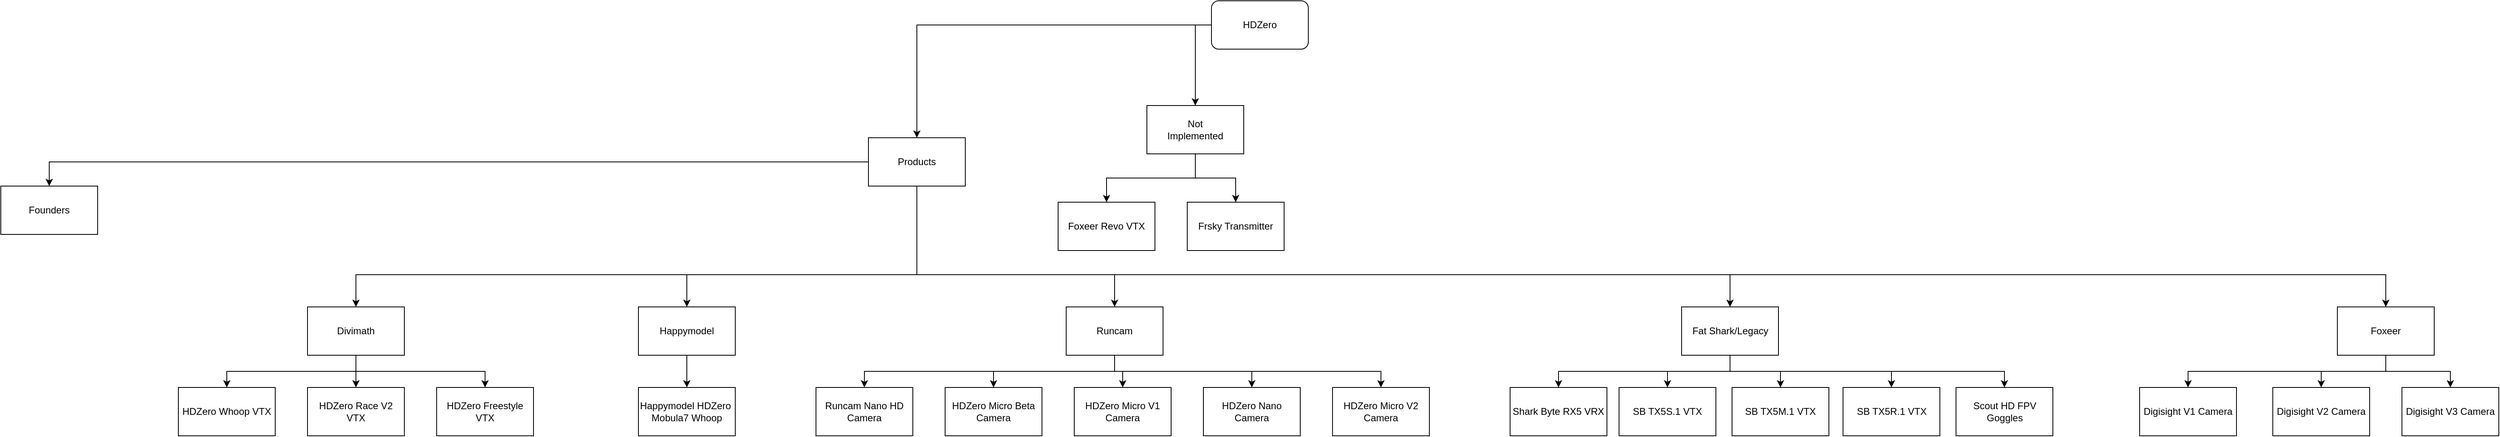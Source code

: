 <mxfile version="16.6.4" type="device" pages="2"><diagram id="5rUNVDJ7e4o29V96a5Il" name="Products"><mxGraphModel dx="2076" dy="1154" grid="1" gridSize="10" guides="1" tooltips="1" connect="1" arrows="1" fold="1" page="1" pageScale="1" pageWidth="3300" pageHeight="4681" math="0" shadow="0"><root><mxCell id="0"/><mxCell id="1" parent="0"/><mxCell id="U8sCLM4hxBj1HyvVSMQx-4" style="edgeStyle=orthogonalEdgeStyle;rounded=0;orthogonalLoop=1;jettySize=auto;html=1;exitX=0;exitY=0.5;exitDx=0;exitDy=0;" parent="1" source="U8sCLM4hxBj1HyvVSMQx-1" target="U8sCLM4hxBj1HyvVSMQx-2" edge="1"><mxGeometry relative="1" as="geometry"/></mxCell><mxCell id="36i3zRROXibvA5lCeMhO-9" style="edgeStyle=orthogonalEdgeStyle;rounded=0;orthogonalLoop=1;jettySize=auto;html=1;exitX=0;exitY=0.5;exitDx=0;exitDy=0;entryX=0.5;entryY=0;entryDx=0;entryDy=0;" parent="1" source="U8sCLM4hxBj1HyvVSMQx-1" target="36i3zRROXibvA5lCeMhO-7" edge="1"><mxGeometry relative="1" as="geometry"/></mxCell><mxCell id="U8sCLM4hxBj1HyvVSMQx-1" value="HDZero" style="rounded=1;whiteSpace=wrap;html=1;" parent="1" vertex="1"><mxGeometry x="1560" y="20" width="120" height="60" as="geometry"/></mxCell><mxCell id="U8sCLM4hxBj1HyvVSMQx-7" style="edgeStyle=orthogonalEdgeStyle;rounded=0;orthogonalLoop=1;jettySize=auto;html=1;exitX=0;exitY=0.5;exitDx=0;exitDy=0;entryX=0.5;entryY=0;entryDx=0;entryDy=0;" parent="1" source="U8sCLM4hxBj1HyvVSMQx-2" target="U8sCLM4hxBj1HyvVSMQx-5" edge="1"><mxGeometry relative="1" as="geometry"/></mxCell><mxCell id="UuH1NexWDkaQQDvEU1a2-7" style="edgeStyle=orthogonalEdgeStyle;rounded=0;orthogonalLoop=1;jettySize=auto;html=1;exitX=0.5;exitY=1;exitDx=0;exitDy=0;entryX=0.5;entryY=0;entryDx=0;entryDy=0;" edge="1" parent="1" source="U8sCLM4hxBj1HyvVSMQx-2" target="36i3zRROXibvA5lCeMhO-14"><mxGeometry relative="1" as="geometry"><Array as="points"><mxPoint x="1195" y="360"/><mxPoint x="500" y="360"/></Array></mxGeometry></mxCell><mxCell id="UuH1NexWDkaQQDvEU1a2-8" style="edgeStyle=orthogonalEdgeStyle;rounded=0;orthogonalLoop=1;jettySize=auto;html=1;exitX=0.5;exitY=1;exitDx=0;exitDy=0;entryX=0.5;entryY=0;entryDx=0;entryDy=0;" edge="1" parent="1" source="U8sCLM4hxBj1HyvVSMQx-2" target="UuH1NexWDkaQQDvEU1a2-4"><mxGeometry relative="1" as="geometry"><Array as="points"><mxPoint x="1195" y="360"/><mxPoint x="910" y="360"/></Array></mxGeometry></mxCell><mxCell id="UuH1NexWDkaQQDvEU1a2-9" style="edgeStyle=orthogonalEdgeStyle;rounded=0;orthogonalLoop=1;jettySize=auto;html=1;exitX=0.5;exitY=1;exitDx=0;exitDy=0;" edge="1" parent="1" source="U8sCLM4hxBj1HyvVSMQx-2" target="U8sCLM4hxBj1HyvVSMQx-10"><mxGeometry relative="1" as="geometry"><Array as="points"><mxPoint x="1195" y="360"/><mxPoint x="1440" y="360"/></Array></mxGeometry></mxCell><mxCell id="UuH1NexWDkaQQDvEU1a2-10" style="edgeStyle=orthogonalEdgeStyle;rounded=0;orthogonalLoop=1;jettySize=auto;html=1;exitX=0.5;exitY=1;exitDx=0;exitDy=0;" edge="1" parent="1" source="U8sCLM4hxBj1HyvVSMQx-2" target="U8sCLM4hxBj1HyvVSMQx-11"><mxGeometry relative="1" as="geometry"><Array as="points"><mxPoint x="1195" y="360"/><mxPoint x="3015" y="360"/></Array></mxGeometry></mxCell><mxCell id="UuH1NexWDkaQQDvEU1a2-11" style="edgeStyle=orthogonalEdgeStyle;rounded=0;orthogonalLoop=1;jettySize=auto;html=1;exitX=0.5;exitY=1;exitDx=0;exitDy=0;entryX=0.5;entryY=0;entryDx=0;entryDy=0;" edge="1" parent="1" source="U8sCLM4hxBj1HyvVSMQx-2" target="U8sCLM4hxBj1HyvVSMQx-9"><mxGeometry relative="1" as="geometry"><Array as="points"><mxPoint x="1195" y="360"/><mxPoint x="2203" y="360"/></Array></mxGeometry></mxCell><mxCell id="U8sCLM4hxBj1HyvVSMQx-2" value="Products" style="rounded=0;whiteSpace=wrap;html=1;" parent="1" vertex="1"><mxGeometry x="1135" y="190" width="120" height="60" as="geometry"/></mxCell><mxCell id="U8sCLM4hxBj1HyvVSMQx-5" value="Founders" style="rounded=0;whiteSpace=wrap;html=1;" parent="1" vertex="1"><mxGeometry x="60" y="250" width="120" height="60" as="geometry"/></mxCell><mxCell id="U8sCLM4hxBj1HyvVSMQx-20" style="edgeStyle=orthogonalEdgeStyle;rounded=0;orthogonalLoop=1;jettySize=auto;html=1;exitX=0.5;exitY=1;exitDx=0;exitDy=0;entryX=0.5;entryY=0;entryDx=0;entryDy=0;" parent="1" source="U8sCLM4hxBj1HyvVSMQx-9" target="U8sCLM4hxBj1HyvVSMQx-16" edge="1"><mxGeometry relative="1" as="geometry"/></mxCell><mxCell id="U8sCLM4hxBj1HyvVSMQx-21" style="edgeStyle=orthogonalEdgeStyle;rounded=0;orthogonalLoop=1;jettySize=auto;html=1;exitX=0.5;exitY=1;exitDx=0;exitDy=0;entryX=0.5;entryY=0;entryDx=0;entryDy=0;" parent="1" source="U8sCLM4hxBj1HyvVSMQx-9" target="U8sCLM4hxBj1HyvVSMQx-17" edge="1"><mxGeometry relative="1" as="geometry"/></mxCell><mxCell id="U8sCLM4hxBj1HyvVSMQx-22" style="edgeStyle=orthogonalEdgeStyle;rounded=0;orthogonalLoop=1;jettySize=auto;html=1;exitX=0.5;exitY=1;exitDx=0;exitDy=0;entryX=0.5;entryY=0;entryDx=0;entryDy=0;" parent="1" source="U8sCLM4hxBj1HyvVSMQx-9" target="U8sCLM4hxBj1HyvVSMQx-18" edge="1"><mxGeometry relative="1" as="geometry"/></mxCell><mxCell id="U8sCLM4hxBj1HyvVSMQx-23" style="edgeStyle=orthogonalEdgeStyle;rounded=0;orthogonalLoop=1;jettySize=auto;html=1;exitX=0.5;exitY=1;exitDx=0;exitDy=0;entryX=0.5;entryY=0;entryDx=0;entryDy=0;" parent="1" source="U8sCLM4hxBj1HyvVSMQx-9" target="U8sCLM4hxBj1HyvVSMQx-19" edge="1"><mxGeometry relative="1" as="geometry"/></mxCell><mxCell id="U8sCLM4hxBj1HyvVSMQx-25" style="edgeStyle=orthogonalEdgeStyle;rounded=0;orthogonalLoop=1;jettySize=auto;html=1;exitX=0.5;exitY=1;exitDx=0;exitDy=0;" parent="1" source="U8sCLM4hxBj1HyvVSMQx-9" target="U8sCLM4hxBj1HyvVSMQx-24" edge="1"><mxGeometry relative="1" as="geometry"/></mxCell><mxCell id="U8sCLM4hxBj1HyvVSMQx-9" value="Fat Shark/Legacy" style="rounded=0;whiteSpace=wrap;html=1;" parent="1" vertex="1"><mxGeometry x="2142.5" y="400" width="120" height="60" as="geometry"/></mxCell><mxCell id="U8sCLM4hxBj1HyvVSMQx-28" style="edgeStyle=orthogonalEdgeStyle;rounded=0;orthogonalLoop=1;jettySize=auto;html=1;exitX=0.5;exitY=1;exitDx=0;exitDy=0;entryX=0.5;entryY=0;entryDx=0;entryDy=0;" parent="1" source="U8sCLM4hxBj1HyvVSMQx-10" target="U8sCLM4hxBj1HyvVSMQx-26" edge="1"><mxGeometry relative="1" as="geometry"/></mxCell><mxCell id="U8sCLM4hxBj1HyvVSMQx-29" style="edgeStyle=orthogonalEdgeStyle;rounded=0;orthogonalLoop=1;jettySize=auto;html=1;exitX=0.5;exitY=1;exitDx=0;exitDy=0;entryX=0.5;entryY=0;entryDx=0;entryDy=0;" parent="1" source="U8sCLM4hxBj1HyvVSMQx-10" target="U8sCLM4hxBj1HyvVSMQx-27" edge="1"><mxGeometry relative="1" as="geometry"/></mxCell><mxCell id="36i3zRROXibvA5lCeMhO-2" style="edgeStyle=orthogonalEdgeStyle;rounded=0;orthogonalLoop=1;jettySize=auto;html=1;exitX=0.5;exitY=1;exitDx=0;exitDy=0;entryX=0.5;entryY=0;entryDx=0;entryDy=0;" parent="1" source="U8sCLM4hxBj1HyvVSMQx-10" target="36i3zRROXibvA5lCeMhO-1" edge="1"><mxGeometry relative="1" as="geometry"/></mxCell><mxCell id="36i3zRROXibvA5lCeMhO-4" style="edgeStyle=orthogonalEdgeStyle;rounded=0;orthogonalLoop=1;jettySize=auto;html=1;exitX=0.5;exitY=1;exitDx=0;exitDy=0;entryX=0.5;entryY=0;entryDx=0;entryDy=0;" parent="1" source="U8sCLM4hxBj1HyvVSMQx-10" target="36i3zRROXibvA5lCeMhO-3" edge="1"><mxGeometry relative="1" as="geometry"/></mxCell><mxCell id="36i3zRROXibvA5lCeMhO-6" style="edgeStyle=orthogonalEdgeStyle;rounded=0;orthogonalLoop=1;jettySize=auto;html=1;exitX=0.5;exitY=1;exitDx=0;exitDy=0;entryX=0.5;entryY=0;entryDx=0;entryDy=0;" parent="1" source="U8sCLM4hxBj1HyvVSMQx-10" target="36i3zRROXibvA5lCeMhO-5" edge="1"><mxGeometry relative="1" as="geometry"/></mxCell><mxCell id="U8sCLM4hxBj1HyvVSMQx-10" value="Runcam" style="rounded=0;whiteSpace=wrap;html=1;" parent="1" vertex="1"><mxGeometry x="1380" y="400" width="120" height="60" as="geometry"/></mxCell><mxCell id="U8sCLM4hxBj1HyvVSMQx-34" style="edgeStyle=orthogonalEdgeStyle;rounded=0;orthogonalLoop=1;jettySize=auto;html=1;exitX=0.5;exitY=1;exitDx=0;exitDy=0;entryX=0.5;entryY=0;entryDx=0;entryDy=0;" parent="1" source="U8sCLM4hxBj1HyvVSMQx-11" target="U8sCLM4hxBj1HyvVSMQx-30" edge="1"><mxGeometry relative="1" as="geometry"/></mxCell><mxCell id="U8sCLM4hxBj1HyvVSMQx-35" style="edgeStyle=orthogonalEdgeStyle;rounded=0;orthogonalLoop=1;jettySize=auto;html=1;exitX=0.5;exitY=1;exitDx=0;exitDy=0;" parent="1" source="U8sCLM4hxBj1HyvVSMQx-11" target="U8sCLM4hxBj1HyvVSMQx-31" edge="1"><mxGeometry relative="1" as="geometry"/></mxCell><mxCell id="U8sCLM4hxBj1HyvVSMQx-36" style="edgeStyle=orthogonalEdgeStyle;rounded=0;orthogonalLoop=1;jettySize=auto;html=1;exitX=0.5;exitY=1;exitDx=0;exitDy=0;" parent="1" source="U8sCLM4hxBj1HyvVSMQx-11" target="U8sCLM4hxBj1HyvVSMQx-32" edge="1"><mxGeometry relative="1" as="geometry"/></mxCell><UserObject label="Foxeer" link="data:page/id,mYE6rnaR21NIgBko5qbt" id="U8sCLM4hxBj1HyvVSMQx-11"><mxCell style="rounded=0;whiteSpace=wrap;html=1;" parent="1" vertex="1"><mxGeometry x="2955" y="400" width="120" height="60" as="geometry"/></mxCell></UserObject><mxCell id="U8sCLM4hxBj1HyvVSMQx-16" value="Shark Byte RX5 VRX" style="rounded=0;whiteSpace=wrap;html=1;" parent="1" vertex="1"><mxGeometry x="1930" y="500" width="120" height="60" as="geometry"/></mxCell><mxCell id="U8sCLM4hxBj1HyvVSMQx-17" value="SB TX5S.1 VTX" style="rounded=0;whiteSpace=wrap;html=1;" parent="1" vertex="1"><mxGeometry x="2065" y="500" width="120" height="60" as="geometry"/></mxCell><mxCell id="U8sCLM4hxBj1HyvVSMQx-18" value="SB TX5M.1 VTX" style="rounded=0;whiteSpace=wrap;html=1;" parent="1" vertex="1"><mxGeometry x="2205" y="500" width="120" height="60" as="geometry"/></mxCell><mxCell id="U8sCLM4hxBj1HyvVSMQx-19" value="Scout HD FPV Goggles" style="rounded=0;whiteSpace=wrap;html=1;" parent="1" vertex="1"><mxGeometry x="2482.5" y="500" width="120" height="60" as="geometry"/></mxCell><mxCell id="U8sCLM4hxBj1HyvVSMQx-24" value="SB TX5R.1 VTX" style="rounded=0;whiteSpace=wrap;html=1;" parent="1" vertex="1"><mxGeometry x="2342.5" y="500" width="120" height="60" as="geometry"/></mxCell><mxCell id="U8sCLM4hxBj1HyvVSMQx-26" value="Runcam Nano HD Camera" style="rounded=0;whiteSpace=wrap;html=1;" parent="1" vertex="1"><mxGeometry x="1070" y="500" width="120" height="60" as="geometry"/></mxCell><mxCell id="U8sCLM4hxBj1HyvVSMQx-27" value="HDZero Nano Camera" style="rounded=0;whiteSpace=wrap;html=1;" parent="1" vertex="1"><mxGeometry x="1550" y="500" width="120" height="60" as="geometry"/></mxCell><mxCell id="U8sCLM4hxBj1HyvVSMQx-30" value="Digisight V1 Camera" style="rounded=0;whiteSpace=wrap;html=1;" parent="1" vertex="1"><mxGeometry x="2710" y="500" width="120" height="60" as="geometry"/></mxCell><mxCell id="U8sCLM4hxBj1HyvVSMQx-31" value="Digisight V2 Camera" style="rounded=0;whiteSpace=wrap;html=1;" parent="1" vertex="1"><mxGeometry x="2875" y="500" width="120" height="60" as="geometry"/></mxCell><mxCell id="U8sCLM4hxBj1HyvVSMQx-32" value="Digisight V3 Camera" style="rounded=0;whiteSpace=wrap;html=1;" parent="1" vertex="1"><mxGeometry x="3035" y="500" width="120" height="60" as="geometry"/></mxCell><mxCell id="36i3zRROXibvA5lCeMhO-1" value="HDZero Micro Beta&lt;br&gt;Camera" style="rounded=0;whiteSpace=wrap;html=1;" parent="1" vertex="1"><mxGeometry x="1230" y="500" width="120" height="60" as="geometry"/></mxCell><mxCell id="36i3zRROXibvA5lCeMhO-3" value="HDZero Micro V1 Camera" style="rounded=0;whiteSpace=wrap;html=1;" parent="1" vertex="1"><mxGeometry x="1390" y="500" width="120" height="60" as="geometry"/></mxCell><mxCell id="36i3zRROXibvA5lCeMhO-5" value="HDZero Micro V2 Camera" style="rounded=0;whiteSpace=wrap;html=1;" parent="1" vertex="1"><mxGeometry x="1710" y="500" width="120" height="60" as="geometry"/></mxCell><mxCell id="36i3zRROXibvA5lCeMhO-11" style="edgeStyle=orthogonalEdgeStyle;rounded=0;orthogonalLoop=1;jettySize=auto;html=1;exitX=0.5;exitY=1;exitDx=0;exitDy=0;entryX=0.5;entryY=0;entryDx=0;entryDy=0;" parent="1" source="36i3zRROXibvA5lCeMhO-7" target="36i3zRROXibvA5lCeMhO-10" edge="1"><mxGeometry relative="1" as="geometry"/></mxCell><mxCell id="36i3zRROXibvA5lCeMhO-13" style="edgeStyle=orthogonalEdgeStyle;rounded=0;orthogonalLoop=1;jettySize=auto;html=1;exitX=0.5;exitY=1;exitDx=0;exitDy=0;entryX=0.5;entryY=0;entryDx=0;entryDy=0;" parent="1" source="36i3zRROXibvA5lCeMhO-7" target="36i3zRROXibvA5lCeMhO-12" edge="1"><mxGeometry relative="1" as="geometry"/></mxCell><mxCell id="36i3zRROXibvA5lCeMhO-7" value="Not &lt;br&gt;Implemented" style="rounded=0;whiteSpace=wrap;html=1;" parent="1" vertex="1"><mxGeometry x="1480" y="150" width="120" height="60" as="geometry"/></mxCell><mxCell id="36i3zRROXibvA5lCeMhO-10" value="Foxeer Revo VTX" style="rounded=0;whiteSpace=wrap;html=1;" parent="1" vertex="1"><mxGeometry x="1370" y="270" width="120" height="60" as="geometry"/></mxCell><mxCell id="36i3zRROXibvA5lCeMhO-12" value="Frsky Transmitter" style="rounded=0;whiteSpace=wrap;html=1;" parent="1" vertex="1"><mxGeometry x="1530" y="270" width="120" height="60" as="geometry"/></mxCell><mxCell id="36i3zRROXibvA5lCeMhO-18" style="edgeStyle=orthogonalEdgeStyle;rounded=0;orthogonalLoop=1;jettySize=auto;html=1;exitX=0.5;exitY=1;exitDx=0;exitDy=0;" parent="1" source="36i3zRROXibvA5lCeMhO-14" target="36i3zRROXibvA5lCeMhO-16" edge="1"><mxGeometry relative="1" as="geometry"/></mxCell><mxCell id="36i3zRROXibvA5lCeMhO-19" style="edgeStyle=orthogonalEdgeStyle;rounded=0;orthogonalLoop=1;jettySize=auto;html=1;exitX=0.5;exitY=1;exitDx=0;exitDy=0;entryX=0.5;entryY=0;entryDx=0;entryDy=0;" parent="1" source="36i3zRROXibvA5lCeMhO-14" target="36i3zRROXibvA5lCeMhO-17" edge="1"><mxGeometry relative="1" as="geometry"/></mxCell><mxCell id="UuH1NexWDkaQQDvEU1a2-2" style="edgeStyle=orthogonalEdgeStyle;rounded=0;orthogonalLoop=1;jettySize=auto;html=1;exitX=0.5;exitY=1;exitDx=0;exitDy=0;" edge="1" parent="1" source="36i3zRROXibvA5lCeMhO-14" target="UuH1NexWDkaQQDvEU1a2-1"><mxGeometry relative="1" as="geometry"/></mxCell><UserObject label="Divimath" id="36i3zRROXibvA5lCeMhO-14"><mxCell style="rounded=0;whiteSpace=wrap;html=1;" parent="1" vertex="1"><mxGeometry x="440" y="400" width="120" height="60" as="geometry"/></mxCell></UserObject><mxCell id="36i3zRROXibvA5lCeMhO-16" value="HDZero Whoop VTX" style="rounded=0;whiteSpace=wrap;html=1;" parent="1" vertex="1"><mxGeometry x="280" y="500" width="120" height="60" as="geometry"/></mxCell><mxCell id="36i3zRROXibvA5lCeMhO-17" value="HDZero Race V2 VTX" style="rounded=0;whiteSpace=wrap;html=1;" parent="1" vertex="1"><mxGeometry x="440" y="500" width="120" height="60" as="geometry"/></mxCell><mxCell id="UuH1NexWDkaQQDvEU1a2-1" value="HDZero Freestyle VTX" style="rounded=0;whiteSpace=wrap;html=1;" vertex="1" parent="1"><mxGeometry x="600" y="500" width="120" height="60" as="geometry"/></mxCell><mxCell id="UuH1NexWDkaQQDvEU1a2-6" style="edgeStyle=orthogonalEdgeStyle;rounded=0;orthogonalLoop=1;jettySize=auto;html=1;exitX=0.5;exitY=1;exitDx=0;exitDy=0;entryX=0.5;entryY=0;entryDx=0;entryDy=0;" edge="1" parent="1" source="UuH1NexWDkaQQDvEU1a2-4" target="UuH1NexWDkaQQDvEU1a2-5"><mxGeometry relative="1" as="geometry"/></mxCell><mxCell id="UuH1NexWDkaQQDvEU1a2-4" value="Happymodel" style="rounded=0;whiteSpace=wrap;html=1;" vertex="1" parent="1"><mxGeometry x="850" y="400" width="120" height="60" as="geometry"/></mxCell><mxCell id="UuH1NexWDkaQQDvEU1a2-5" value="&lt;div&gt;Happymodel HDZero&amp;nbsp; Mobula7 Whoop&lt;/div&gt;" style="rounded=0;whiteSpace=wrap;html=1;" vertex="1" parent="1"><mxGeometry x="850" y="500" width="120" height="60" as="geometry"/></mxCell></root></mxGraphModel></diagram><diagram id="GCucftBXJTh-8OavgXXQ" name="Layout"><mxGraphModel dx="3384" dy="962" grid="1" gridSize="10" guides="1" tooltips="1" connect="1" arrows="1" fold="1" page="1" pageScale="1" pageWidth="1654" pageHeight="1169" math="0" shadow="0"><root><mxCell id="9zykHFZ_nnVnSuhEQUqM-0"/><mxCell id="9zykHFZ_nnVnSuhEQUqM-1" parent="9zykHFZ_nnVnSuhEQUqM-0"/><mxCell id="Mvgky_xCQvNLUyCy1JU0-2" style="edgeStyle=orthogonalEdgeStyle;rounded=0;orthogonalLoop=1;jettySize=auto;html=1;exitX=0.5;exitY=1;exitDx=0;exitDy=0;entryX=0.5;entryY=0;entryDx=0;entryDy=0;" parent="9zykHFZ_nnVnSuhEQUqM-1" source="iZKT_FsKvdwFkZ8o_Wur-0" target="Mvgky_xCQvNLUyCy1JU0-0" edge="1"><mxGeometry relative="1" as="geometry"/></mxCell><mxCell id="Mvgky_xCQvNLUyCy1JU0-3" style="edgeStyle=orthogonalEdgeStyle;rounded=0;orthogonalLoop=1;jettySize=auto;html=1;exitX=0.5;exitY=1;exitDx=0;exitDy=0;entryX=0.5;entryY=0;entryDx=0;entryDy=0;" parent="9zykHFZ_nnVnSuhEQUqM-1" source="iZKT_FsKvdwFkZ8o_Wur-0" target="Mvgky_xCQvNLUyCy1JU0-1" edge="1"><mxGeometry relative="1" as="geometry"/></mxCell><mxCell id="Mvgky_xCQvNLUyCy1JU0-4" style="edgeStyle=orthogonalEdgeStyle;rounded=0;orthogonalLoop=1;jettySize=auto;html=1;exitX=0.5;exitY=1;exitDx=0;exitDy=0;entryX=0.5;entryY=0;entryDx=0;entryDy=0;" parent="9zykHFZ_nnVnSuhEQUqM-1" source="iZKT_FsKvdwFkZ8o_Wur-0" target="iZKT_FsKvdwFkZ8o_Wur-1" edge="1"><mxGeometry relative="1" as="geometry"/></mxCell><mxCell id="9n42oWKh_MB8Pom7y9J4-9" style="edgeStyle=orthogonalEdgeStyle;rounded=0;orthogonalLoop=1;jettySize=auto;html=1;exitX=1;exitY=0.5;exitDx=0;exitDy=0;entryX=0;entryY=0.5;entryDx=0;entryDy=0;" parent="9zykHFZ_nnVnSuhEQUqM-1" source="iZKT_FsKvdwFkZ8o_Wur-0" target="9n42oWKh_MB8Pom7y9J4-8" edge="1"><mxGeometry relative="1" as="geometry"/></mxCell><mxCell id="iZKT_FsKvdwFkZ8o_Wur-0" value="&lt;div&gt;Firmware Update&lt;/div&gt;" style="rounded=0;whiteSpace=wrap;html=1;" parent="9zykHFZ_nnVnSuhEQUqM-1" vertex="1"><mxGeometry x="820" y="220" width="120" height="60" as="geometry"/></mxCell><mxCell id="y9dwjE9WVCj9OmiPpsIX-4" style="edgeStyle=orthogonalEdgeStyle;rounded=0;orthogonalLoop=1;jettySize=auto;html=1;exitX=0.5;exitY=1;exitDx=0;exitDy=0;" parent="9zykHFZ_nnVnSuhEQUqM-1" source="iZKT_FsKvdwFkZ8o_Wur-1" target="y9dwjE9WVCj9OmiPpsIX-2" edge="1"><mxGeometry relative="1" as="geometry"/></mxCell><mxCell id="y9dwjE9WVCj9OmiPpsIX-5" style="edgeStyle=orthogonalEdgeStyle;rounded=0;orthogonalLoop=1;jettySize=auto;html=1;exitX=0.5;exitY=1;exitDx=0;exitDy=0;entryX=0.5;entryY=0;entryDx=0;entryDy=0;" parent="9zykHFZ_nnVnSuhEQUqM-1" source="iZKT_FsKvdwFkZ8o_Wur-1" target="y9dwjE9WVCj9OmiPpsIX-3" edge="1"><mxGeometry relative="1" as="geometry"/></mxCell><mxCell id="iZKT_FsKvdwFkZ8o_Wur-1" value="Goggles" style="rounded=0;whiteSpace=wrap;html=1;" parent="9zykHFZ_nnVnSuhEQUqM-1" vertex="1"><mxGeometry x="1150" y="340" width="120" height="60" as="geometry"/></mxCell><mxCell id="QBkrinDWvTFlgF8AgTyG-2" style="edgeStyle=orthogonalEdgeStyle;rounded=0;orthogonalLoop=1;jettySize=auto;html=1;exitX=0.5;exitY=1;exitDx=0;exitDy=0;entryX=0.5;entryY=0;entryDx=0;entryDy=0;" parent="9zykHFZ_nnVnSuhEQUqM-1" source="Mvgky_xCQvNLUyCy1JU0-0" target="QBkrinDWvTFlgF8AgTyG-0" edge="1"><mxGeometry relative="1" as="geometry"/></mxCell><mxCell id="QBkrinDWvTFlgF8AgTyG-3" style="edgeStyle=orthogonalEdgeStyle;rounded=0;orthogonalLoop=1;jettySize=auto;html=1;exitX=0.5;exitY=1;exitDx=0;exitDy=0;" parent="9zykHFZ_nnVnSuhEQUqM-1" source="Mvgky_xCQvNLUyCy1JU0-0" target="QBkrinDWvTFlgF8AgTyG-1" edge="1"><mxGeometry relative="1" as="geometry"/></mxCell><mxCell id="9n42oWKh_MB8Pom7y9J4-3" style="edgeStyle=orthogonalEdgeStyle;rounded=0;orthogonalLoop=1;jettySize=auto;html=1;exitX=0.5;exitY=1;exitDx=0;exitDy=0;entryX=0.5;entryY=0;entryDx=0;entryDy=0;" parent="9zykHFZ_nnVnSuhEQUqM-1" source="Mvgky_xCQvNLUyCy1JU0-0" target="9n42oWKh_MB8Pom7y9J4-0" edge="1"><mxGeometry relative="1" as="geometry"/></mxCell><mxCell id="9n42oWKh_MB8Pom7y9J4-4" style="edgeStyle=orthogonalEdgeStyle;rounded=0;orthogonalLoop=1;jettySize=auto;html=1;exitX=0.5;exitY=1;exitDx=0;exitDy=0;entryX=0.5;entryY=0;entryDx=0;entryDy=0;" parent="9zykHFZ_nnVnSuhEQUqM-1" source="Mvgky_xCQvNLUyCy1JU0-0" target="9n42oWKh_MB8Pom7y9J4-1" edge="1"><mxGeometry relative="1" as="geometry"/></mxCell><mxCell id="9n42oWKh_MB8Pom7y9J4-5" style="edgeStyle=orthogonalEdgeStyle;rounded=0;orthogonalLoop=1;jettySize=auto;html=1;exitX=0.5;exitY=1;exitDx=0;exitDy=0;entryX=0.5;entryY=0;entryDx=0;entryDy=0;" parent="9zykHFZ_nnVnSuhEQUqM-1" source="Mvgky_xCQvNLUyCy1JU0-0" target="9n42oWKh_MB8Pom7y9J4-2" edge="1"><mxGeometry relative="1" as="geometry"/></mxCell><mxCell id="Mvgky_xCQvNLUyCy1JU0-0" value="VTXs" style="rounded=0;whiteSpace=wrap;html=1;" parent="9zykHFZ_nnVnSuhEQUqM-1" vertex="1"><mxGeometry x="230" y="340" width="120" height="60" as="geometry"/></mxCell><mxCell id="y9dwjE9WVCj9OmiPpsIX-0" style="edgeStyle=orthogonalEdgeStyle;rounded=0;orthogonalLoop=1;jettySize=auto;html=1;exitX=0.5;exitY=1;exitDx=0;exitDy=0;" parent="9zykHFZ_nnVnSuhEQUqM-1" source="Mvgky_xCQvNLUyCy1JU0-1" target="9n42oWKh_MB8Pom7y9J4-16" edge="1"><mxGeometry relative="1" as="geometry"/></mxCell><mxCell id="y9dwjE9WVCj9OmiPpsIX-1" style="edgeStyle=orthogonalEdgeStyle;rounded=0;orthogonalLoop=1;jettySize=auto;html=1;exitX=0.5;exitY=1;exitDx=0;exitDy=0;" parent="9zykHFZ_nnVnSuhEQUqM-1" source="Mvgky_xCQvNLUyCy1JU0-1" target="9n42oWKh_MB8Pom7y9J4-17" edge="1"><mxGeometry relative="1" as="geometry"/></mxCell><mxCell id="Mvgky_xCQvNLUyCy1JU0-1" value="VRX Goggles Module" style="rounded=0;whiteSpace=wrap;html=1;" parent="9zykHFZ_nnVnSuhEQUqM-1" vertex="1"><mxGeometry x="820" y="340" width="120" height="60" as="geometry"/></mxCell><mxCell id="9n42oWKh_MB8Pom7y9J4-10" style="edgeStyle=orthogonalEdgeStyle;rounded=0;orthogonalLoop=1;jettySize=auto;html=1;exitX=0;exitY=0.5;exitDx=0;exitDy=0;entryX=1;entryY=0.5;entryDx=0;entryDy=0;" parent="9zykHFZ_nnVnSuhEQUqM-1" source="Mvgky_xCQvNLUyCy1JU0-5" target="9n42oWKh_MB8Pom7y9J4-8" edge="1"><mxGeometry relative="1" as="geometry"/></mxCell><mxCell id="9n42oWKh_MB8Pom7y9J4-14" style="edgeStyle=orthogonalEdgeStyle;rounded=0;orthogonalLoop=1;jettySize=auto;html=1;exitX=0.5;exitY=1;exitDx=0;exitDy=0;entryX=0.5;entryY=0;entryDx=0;entryDy=0;" parent="9zykHFZ_nnVnSuhEQUqM-1" source="Mvgky_xCQvNLUyCy1JU0-5" target="9n42oWKh_MB8Pom7y9J4-6" edge="1"><mxGeometry relative="1" as="geometry"/></mxCell><mxCell id="9n42oWKh_MB8Pom7y9J4-15" style="edgeStyle=orthogonalEdgeStyle;rounded=0;orthogonalLoop=1;jettySize=auto;html=1;exitX=0.5;exitY=1;exitDx=0;exitDy=0;" parent="9zykHFZ_nnVnSuhEQUqM-1" source="Mvgky_xCQvNLUyCy1JU0-5" target="9n42oWKh_MB8Pom7y9J4-7" edge="1"><mxGeometry relative="1" as="geometry"/></mxCell><mxCell id="Mvgky_xCQvNLUyCy1JU0-5" value="&lt;div&gt;Flight Controller Setup&lt;/div&gt;" style="rounded=0;whiteSpace=wrap;html=1;" parent="9zykHFZ_nnVnSuhEQUqM-1" vertex="1"><mxGeometry x="1430" y="220" width="120" height="60" as="geometry"/></mxCell><mxCell id="QBkrinDWvTFlgF8AgTyG-0" value="HDZero Whoop VTX" style="rounded=0;whiteSpace=wrap;html=1;" parent="9zykHFZ_nnVnSuhEQUqM-1" vertex="1"><mxGeometry x="-90" y="550" width="120" height="60" as="geometry"/></mxCell><mxCell id="QBkrinDWvTFlgF8AgTyG-1" value="HDZero Race V2 VTX" style="rounded=0;whiteSpace=wrap;html=1;" parent="9zykHFZ_nnVnSuhEQUqM-1" vertex="1"><mxGeometry x="70" y="550" width="120" height="60" as="geometry"/></mxCell><mxCell id="9n42oWKh_MB8Pom7y9J4-0" value="SB TX5S.1 VTX" style="rounded=0;whiteSpace=wrap;html=1;" parent="9zykHFZ_nnVnSuhEQUqM-1" vertex="1"><mxGeometry x="230" y="550" width="120" height="60" as="geometry"/></mxCell><mxCell id="9n42oWKh_MB8Pom7y9J4-1" value="SB TX5M.1 VTX" style="rounded=0;whiteSpace=wrap;html=1;" parent="9zykHFZ_nnVnSuhEQUqM-1" vertex="1"><mxGeometry x="387.5" y="550" width="120" height="60" as="geometry"/></mxCell><mxCell id="9n42oWKh_MB8Pom7y9J4-2" value="SB TX5R.1 VTX" style="rounded=0;whiteSpace=wrap;html=1;" parent="9zykHFZ_nnVnSuhEQUqM-1" vertex="1"><mxGeometry x="550" y="550" width="120" height="60" as="geometry"/></mxCell><mxCell id="9n42oWKh_MB8Pom7y9J4-6" value="Betaflight/Similar" style="rounded=0;whiteSpace=wrap;html=1;" parent="9zykHFZ_nnVnSuhEQUqM-1" vertex="1"><mxGeometry x="1330" y="340" width="120" height="60" as="geometry"/></mxCell><mxCell id="9n42oWKh_MB8Pom7y9J4-7" value="INAV" style="rounded=0;whiteSpace=wrap;html=1;" parent="9zykHFZ_nnVnSuhEQUqM-1" vertex="1"><mxGeometry x="1530" y="340" width="120" height="60" as="geometry"/></mxCell><mxCell id="9n42oWKh_MB8Pom7y9J4-8" value="Troubleshooting" style="rounded=0;whiteSpace=wrap;html=1;" parent="9zykHFZ_nnVnSuhEQUqM-1" vertex="1"><mxGeometry x="1120" y="220" width="120" height="60" as="geometry"/></mxCell><mxCell id="9n42oWKh_MB8Pom7y9J4-12" style="edgeStyle=orthogonalEdgeStyle;rounded=0;orthogonalLoop=1;jettySize=auto;html=1;exitX=0.5;exitY=1;exitDx=0;exitDy=0;entryX=0.5;entryY=0;entryDx=0;entryDy=0;" parent="9zykHFZ_nnVnSuhEQUqM-1" source="9n42oWKh_MB8Pom7y9J4-11" target="iZKT_FsKvdwFkZ8o_Wur-0" edge="1"><mxGeometry relative="1" as="geometry"/></mxCell><mxCell id="9n42oWKh_MB8Pom7y9J4-13" style="edgeStyle=orthogonalEdgeStyle;rounded=0;orthogonalLoop=1;jettySize=auto;html=1;exitX=0.5;exitY=1;exitDx=0;exitDy=0;" parent="9zykHFZ_nnVnSuhEQUqM-1" source="9n42oWKh_MB8Pom7y9J4-11" target="Mvgky_xCQvNLUyCy1JU0-5" edge="1"><mxGeometry relative="1" as="geometry"/></mxCell><mxCell id="y9dwjE9WVCj9OmiPpsIX-7" style="edgeStyle=orthogonalEdgeStyle;rounded=0;orthogonalLoop=1;jettySize=auto;html=1;exitX=0.5;exitY=1;exitDx=0;exitDy=0;" parent="9zykHFZ_nnVnSuhEQUqM-1" source="9n42oWKh_MB8Pom7y9J4-11" target="y9dwjE9WVCj9OmiPpsIX-6" edge="1"><mxGeometry relative="1" as="geometry"/></mxCell><mxCell id="9n42oWKh_MB8Pom7y9J4-11" value="Quick Start" style="rounded=0;whiteSpace=wrap;html=1;" parent="9zykHFZ_nnVnSuhEQUqM-1" vertex="1"><mxGeometry x="1080" y="60" width="120" height="60" as="geometry"/></mxCell><mxCell id="9n42oWKh_MB8Pom7y9J4-16" value="HDZero VRX Module" style="rounded=0;whiteSpace=wrap;html=1;" parent="9zykHFZ_nnVnSuhEQUqM-1" vertex="1"><mxGeometry x="720" y="550" width="120" height="60" as="geometry"/></mxCell><mxCell id="9n42oWKh_MB8Pom7y9J4-17" value="Shark Byte RX5 VRX" style="rounded=0;whiteSpace=wrap;html=1;" parent="9zykHFZ_nnVnSuhEQUqM-1" vertex="1"><mxGeometry x="920" y="550" width="120" height="60" as="geometry"/></mxCell><mxCell id="y9dwjE9WVCj9OmiPpsIX-2" value="ScoutHD Goggles" style="rounded=0;whiteSpace=wrap;html=1;" parent="9zykHFZ_nnVnSuhEQUqM-1" vertex="1"><mxGeometry x="1080" y="550" width="120" height="60" as="geometry"/></mxCell><mxCell id="y9dwjE9WVCj9OmiPpsIX-3" value="HDZero Goggles" style="rounded=0;whiteSpace=wrap;html=1;" parent="9zykHFZ_nnVnSuhEQUqM-1" vertex="1"><mxGeometry x="1220" y="550" width="120" height="60" as="geometry"/></mxCell><mxCell id="y9dwjE9WVCj9OmiPpsIX-8" style="edgeStyle=orthogonalEdgeStyle;rounded=0;orthogonalLoop=1;jettySize=auto;html=1;exitX=0.5;exitY=1;exitDx=0;exitDy=0;entryX=0;entryY=0.5;entryDx=0;entryDy=0;" parent="9zykHFZ_nnVnSuhEQUqM-1" source="y9dwjE9WVCj9OmiPpsIX-6" target="Mvgky_xCQvNLUyCy1JU0-0" edge="1"><mxGeometry relative="1" as="geometry"/></mxCell><mxCell id="y9dwjE9WVCj9OmiPpsIX-6" value="Wiring" style="rounded=0;whiteSpace=wrap;html=1;" parent="9zykHFZ_nnVnSuhEQUqM-1" vertex="1"><mxGeometry x="-30" y="220" width="120" height="60" as="geometry"/></mxCell></root></mxGraphModel></diagram></mxfile>